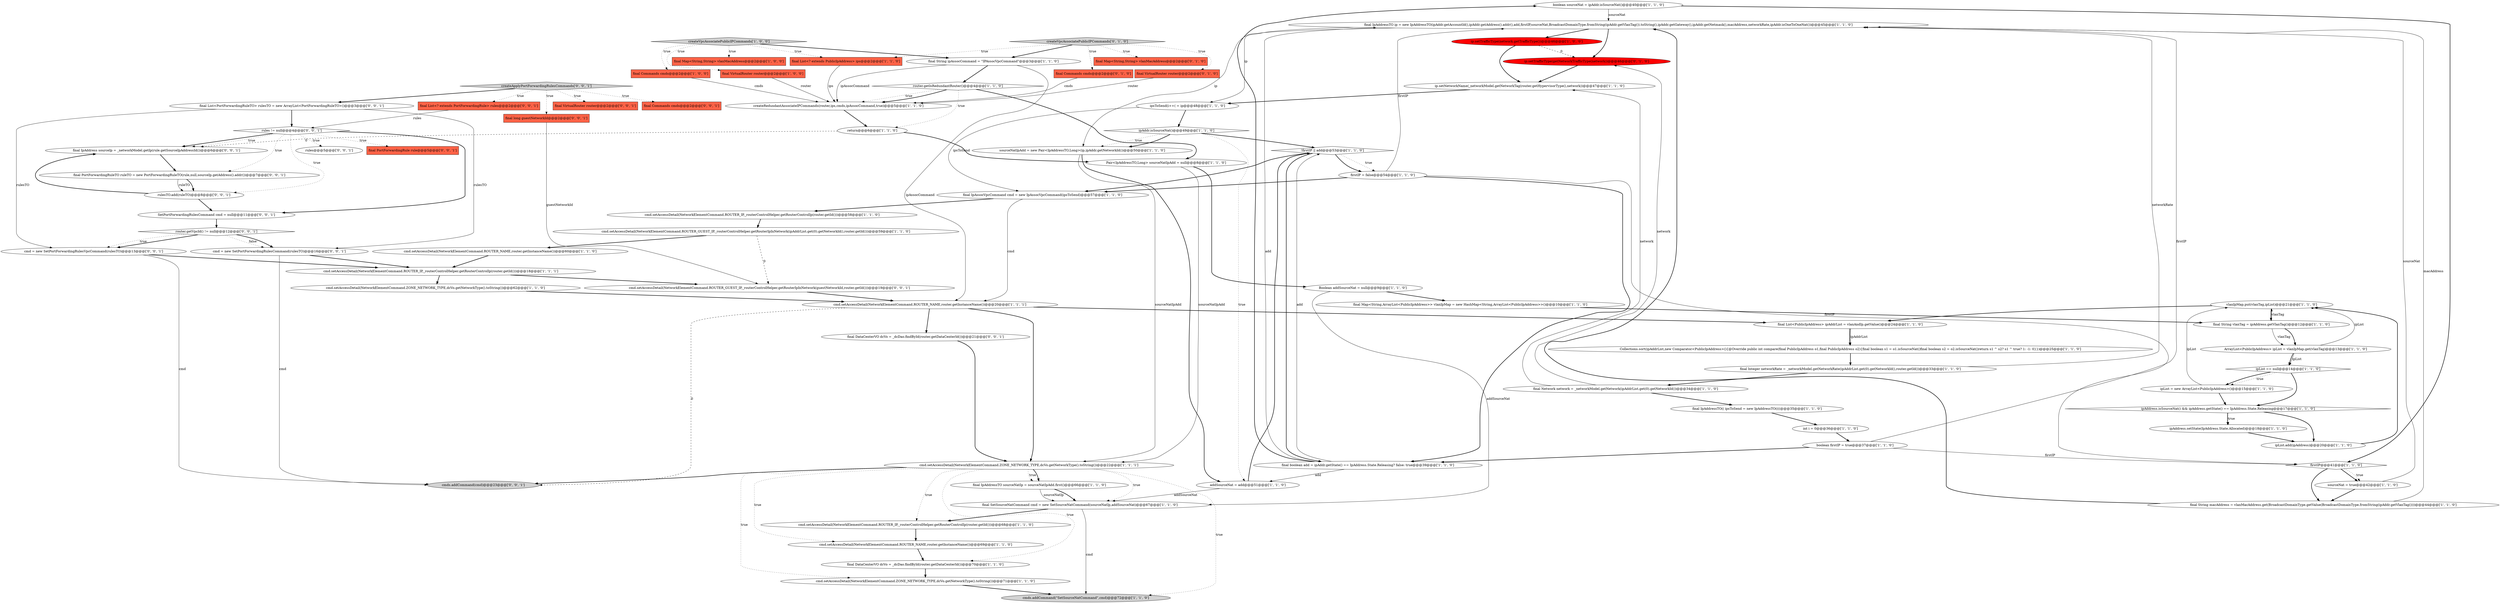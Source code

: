 digraph {
48 [style = filled, label = "boolean sourceNat = ipAddr.isSourceNat()@@@40@@@['1', '1', '0']", fillcolor = white, shape = ellipse image = "AAA0AAABBB1BBB"];
28 [style = filled, label = "final Network network = _networkModel.getNetwork(ipAddrList.get(0).getNetworkId())@@@34@@@['1', '1', '0']", fillcolor = white, shape = ellipse image = "AAA0AAABBB1BBB"];
61 [style = filled, label = "rules@@@5@@@['0', '0', '1']", fillcolor = white, shape = ellipse image = "AAA0AAABBB3BBB"];
67 [style = filled, label = "final PortForwardingRuleTO ruleTO = new PortForwardingRuleTO(rule,null,sourceIp.getAddress().addr())@@@7@@@['0', '0', '1']", fillcolor = white, shape = ellipse image = "AAA0AAABBB3BBB"];
11 [style = filled, label = "final String vlanTag = ipAddress.getVlanTag()@@@12@@@['1', '1', '0']", fillcolor = white, shape = ellipse image = "AAA0AAABBB1BBB"];
13 [style = filled, label = "cmd.setAccessDetail(NetworkElementCommand.ROUTER_GUEST_IP,_routerControlHelper.getRouterIpInNetwork(ipAddrList.get(0).getNetworkId(),router.getId()))@@@59@@@['1', '1', '0']", fillcolor = white, shape = ellipse image = "AAA0AAABBB1BBB"];
22 [style = filled, label = "cmd.setAccessDetail(NetworkElementCommand.ROUTER_IP,_routerControlHelper.getRouterControlIp(router.getId()))@@@58@@@['1', '1', '0']", fillcolor = white, shape = ellipse image = "AAA0AAABBB1BBB"];
39 [style = filled, label = "final String macAddress = vlanMacAddress.get(BroadcastDomainType.getValue(BroadcastDomainType.fromString(ipAddr.getVlanTag())))@@@44@@@['1', '1', '0']", fillcolor = white, shape = ellipse image = "AAA0AAABBB1BBB"];
49 [style = filled, label = "ipList == null@@@14@@@['1', '1', '0']", fillcolor = white, shape = diamond image = "AAA0AAABBB1BBB"];
69 [style = filled, label = "rules != null@@@4@@@['0', '0', '1']", fillcolor = white, shape = diamond image = "AAA0AAABBB3BBB"];
71 [style = filled, label = "final long guestNetworkId@@@2@@@['0', '0', '1']", fillcolor = tomato, shape = box image = "AAA0AAABBB3BBB"];
73 [style = filled, label = "final List<PortForwardingRuleTO> rulesTO = new ArrayList<PortForwardingRuleTO>()@@@3@@@['0', '0', '1']", fillcolor = white, shape = ellipse image = "AAA0AAABBB3BBB"];
68 [style = filled, label = "final IpAddress sourceIp = _networkModel.getIp(rule.getSourceIpAddressId())@@@6@@@['0', '0', '1']", fillcolor = white, shape = ellipse image = "AAA0AAABBB3BBB"];
63 [style = filled, label = "final VirtualRouter router@@@2@@@['0', '0', '1']", fillcolor = tomato, shape = box image = "AAA0AAABBB3BBB"];
55 [style = filled, label = "Collections.sort(ipAddrList,new Comparator<PublicIpAddress>(){@Override public int compare(final PublicIpAddress o1,final PublicIpAddress o2){final boolean s1 = o1.isSourceNat()final boolean s2 = o2.isSourceNat()return s1 ^ s2? s1 ^ true? 1: -1: 0}})@@@25@@@['1', '1', '0']", fillcolor = white, shape = ellipse image = "AAA0AAABBB1BBB"];
74 [style = filled, label = "final Commands cmds@@@2@@@['0', '0', '1']", fillcolor = tomato, shape = box image = "AAA0AAABBB3BBB"];
4 [style = filled, label = "ip.setTrafficType(network.getTrafficType())@@@46@@@['1', '0', '0']", fillcolor = red, shape = ellipse image = "AAA1AAABBB1BBB"];
25 [style = filled, label = "cmds.addCommand(\"SetSourceNatCommand\",cmd)@@@72@@@['1', '1', '0']", fillcolor = lightgray, shape = ellipse image = "AAA0AAABBB1BBB"];
0 [style = filled, label = "cmd.setAccessDetail(NetworkElementCommand.ZONE_NETWORK_TYPE,dcVo.getNetworkType().toString())@@@22@@@['1', '1', '1']", fillcolor = white, shape = ellipse image = "AAA0AAABBB1BBB"];
37 [style = filled, label = "!firstIP || add@@@53@@@['1', '1', '0']", fillcolor = white, shape = diamond image = "AAA0AAABBB1BBB"];
54 [style = filled, label = "router.getIsRedundantRouter()@@@4@@@['1', '1', '0']", fillcolor = white, shape = diamond image = "AAA0AAABBB1BBB"];
34 [style = filled, label = "ipsToSend(i++( = ip@@@48@@@['1', '1', '0']", fillcolor = white, shape = ellipse image = "AAA0AAABBB1BBB"];
10 [style = filled, label = "final Map<String,String> vlanMacAddress@@@2@@@['1', '0', '0']", fillcolor = tomato, shape = box image = "AAA0AAABBB1BBB"];
57 [style = filled, label = "final Map<String,String> vlanMacAddress@@@2@@@['0', '1', '0']", fillcolor = tomato, shape = box image = "AAA0AAABBB2BBB"];
23 [style = filled, label = "Boolean addSourceNat = null@@@9@@@['1', '1', '0']", fillcolor = white, shape = ellipse image = "AAA0AAABBB1BBB"];
5 [style = filled, label = "final VirtualRouter router@@@2@@@['1', '0', '0']", fillcolor = tomato, shape = box image = "AAA0AAABBB1BBB"];
32 [style = filled, label = "ipAddress.setState(IpAddress.State.Allocated)@@@18@@@['1', '1', '0']", fillcolor = white, shape = ellipse image = "AAA0AAABBB1BBB"];
42 [style = filled, label = "ipAddress.isSourceNat() && ipAddress.getState() == IpAddress.State.Releasing@@@17@@@['1', '1', '0']", fillcolor = white, shape = diamond image = "AAA0AAABBB1BBB"];
17 [style = filled, label = "boolean firstIP = true@@@37@@@['1', '1', '0']", fillcolor = white, shape = ellipse image = "AAA0AAABBB1BBB"];
75 [style = filled, label = "SetPortForwardingRulesCommand cmd = null@@@11@@@['0', '0', '1']", fillcolor = white, shape = ellipse image = "AAA0AAABBB3BBB"];
9 [style = filled, label = "final List<PublicIpAddress> ipAddrList = vlanAndIp.getValue()@@@24@@@['1', '1', '0']", fillcolor = white, shape = ellipse image = "AAA0AAABBB1BBB"];
36 [style = filled, label = "final DataCenterVO dcVo = _dcDao.findById(router.getDataCenterId())@@@70@@@['1', '1', '0']", fillcolor = white, shape = ellipse image = "AAA0AAABBB1BBB"];
2 [style = filled, label = "ipList = new ArrayList<PublicIpAddress>()@@@15@@@['1', '1', '0']", fillcolor = white, shape = ellipse image = "AAA0AAABBB1BBB"];
41 [style = filled, label = "createRedundantAssociateIPCommands(router,ips,cmds,ipAssocCommand,true)@@@5@@@['1', '1', '0']", fillcolor = white, shape = ellipse image = "AAA0AAABBB1BBB"];
7 [style = filled, label = "cmd.setAccessDetail(NetworkElementCommand.ZONE_NETWORK_TYPE,dcVo.getNetworkType().toString())@@@71@@@['1', '1', '0']", fillcolor = white, shape = ellipse image = "AAA0AAABBB1BBB"];
19 [style = filled, label = "ipAddr.isSourceNat()@@@49@@@['1', '1', '0']", fillcolor = white, shape = diamond image = "AAA0AAABBB1BBB"];
58 [style = filled, label = "ip.setTrafficType(getNetworkTrafficType(network))@@@46@@@['0', '1', '0']", fillcolor = red, shape = ellipse image = "AAA1AAABBB2BBB"];
33 [style = filled, label = "addSourceNat = add@@@51@@@['1', '1', '0']", fillcolor = white, shape = ellipse image = "AAA0AAABBB1BBB"];
8 [style = filled, label = "Pair<IpAddressTO,Long> sourceNatIpAdd = null@@@8@@@['1', '1', '0']", fillcolor = white, shape = ellipse image = "AAA0AAABBB1BBB"];
21 [style = filled, label = "ArrayList<PublicIpAddress> ipList = vlanIpMap.get(vlanTag)@@@13@@@['1', '1', '0']", fillcolor = white, shape = ellipse image = "AAA0AAABBB1BBB"];
44 [style = filled, label = "cmd.setAccessDetail(NetworkElementCommand.ROUTER_IP,_routerControlHelper.getRouterControlIp(router.getId()))@@@68@@@['1', '1', '0']", fillcolor = white, shape = ellipse image = "AAA0AAABBB1BBB"];
64 [style = filled, label = "cmd = new SetPortForwardingRulesCommand(rulesTO)@@@16@@@['0', '0', '1']", fillcolor = white, shape = ellipse image = "AAA0AAABBB3BBB"];
14 [style = filled, label = "sourceNatIpAdd = new Pair<IpAddressTO,Long>(ip,ipAddr.getNetworkId())@@@50@@@['1', '1', '0']", fillcolor = white, shape = ellipse image = "AAA0AAABBB1BBB"];
53 [style = filled, label = "final String ipAssocCommand = \"IPAssocVpcCommand\"@@@3@@@['1', '1', '0']", fillcolor = white, shape = ellipse image = "AAA0AAABBB1BBB"];
35 [style = filled, label = "int i = 0@@@36@@@['1', '1', '0']", fillcolor = white, shape = ellipse image = "AAA0AAABBB1BBB"];
47 [style = filled, label = "return@@@6@@@['1', '1', '0']", fillcolor = white, shape = ellipse image = "AAA0AAABBB1BBB"];
51 [style = filled, label = "final IpAddressTO ip = new IpAddressTO(ipAddr.getAccountId(),ipAddr.getAddress().addr(),add,firstIP,sourceNat,BroadcastDomainType.fromString(ipAddr.getVlanTag()).toString(),ipAddr.getGateway(),ipAddr.getNetmask(),macAddress,networkRate,ipAddr.isOneToOneNat())@@@45@@@['1', '1', '0']", fillcolor = white, shape = ellipse image = "AAA0AAABBB1BBB"];
16 [style = filled, label = "final boolean add = ipAddr.getState() == IpAddress.State.Releasing? false: true@@@39@@@['1', '1', '0']", fillcolor = white, shape = ellipse image = "AAA0AAABBB1BBB"];
70 [style = filled, label = "final DataCenterVO dcVo = _dcDao.findById(router.getDataCenterId())@@@21@@@['0', '0', '1']", fillcolor = white, shape = ellipse image = "AAA0AAABBB3BBB"];
76 [style = filled, label = "cmd = new SetPortForwardingRulesVpcCommand(rulesTO)@@@13@@@['0', '0', '1']", fillcolor = white, shape = ellipse image = "AAA0AAABBB3BBB"];
40 [style = filled, label = "cmd.setAccessDetail(NetworkElementCommand.ROUTER_IP,_routerControlHelper.getRouterControlIp(router.getId()))@@@18@@@['1', '1', '1']", fillcolor = white, shape = ellipse image = "AAA0AAABBB1BBB"];
50 [style = filled, label = "final IpAssocVpcCommand cmd = new IpAssocVpcCommand(ipsToSend)@@@57@@@['1', '1', '0']", fillcolor = white, shape = ellipse image = "AAA0AAABBB1BBB"];
1 [style = filled, label = "cmd.setAccessDetail(NetworkElementCommand.ROUTER_NAME,router.getInstanceName())@@@69@@@['1', '1', '0']", fillcolor = white, shape = ellipse image = "AAA0AAABBB1BBB"];
46 [style = filled, label = "cmd.setAccessDetail(NetworkElementCommand.ROUTER_NAME,router.getInstanceName())@@@60@@@['1', '1', '0']", fillcolor = white, shape = ellipse image = "AAA0AAABBB1BBB"];
62 [style = filled, label = "router.getVpcId() != null@@@12@@@['0', '0', '1']", fillcolor = white, shape = diamond image = "AAA0AAABBB3BBB"];
43 [style = filled, label = "final IpAddressTO sourceNatIp = sourceNatIpAdd.first()@@@66@@@['1', '1', '0']", fillcolor = white, shape = ellipse image = "AAA0AAABBB1BBB"];
78 [style = filled, label = "createApplyPortForwardingRulesCommands['0', '0', '1']", fillcolor = lightgray, shape = diamond image = "AAA0AAABBB3BBB"];
29 [style = filled, label = "final Map<String,ArrayList<PublicIpAddress>> vlanIpMap = new HashMap<String,ArrayList<PublicIpAddress>>()@@@10@@@['1', '1', '0']", fillcolor = white, shape = ellipse image = "AAA0AAABBB1BBB"];
60 [style = filled, label = "final Commands cmds@@@2@@@['0', '1', '0']", fillcolor = tomato, shape = box image = "AAA0AAABBB2BBB"];
18 [style = filled, label = "firstIP = false@@@54@@@['1', '1', '0']", fillcolor = white, shape = ellipse image = "AAA0AAABBB1BBB"];
12 [style = filled, label = "final List<? extends PublicIpAddress> ips@@@2@@@['1', '1', '0']", fillcolor = tomato, shape = box image = "AAA0AAABBB1BBB"];
15 [style = filled, label = "ipList.add(ipAddress)@@@20@@@['1', '1', '0']", fillcolor = white, shape = ellipse image = "AAA0AAABBB1BBB"];
72 [style = filled, label = "cmd.setAccessDetail(NetworkElementCommand.ROUTER_GUEST_IP,_routerControlHelper.getRouterIpInNetwork(guestNetworkId,router.getId()))@@@19@@@['0', '0', '1']", fillcolor = white, shape = ellipse image = "AAA0AAABBB3BBB"];
26 [style = filled, label = "cmd.setAccessDetail(NetworkElementCommand.ROUTER_NAME,router.getInstanceName())@@@20@@@['1', '1', '1']", fillcolor = white, shape = ellipse image = "AAA0AAABBB1BBB"];
31 [style = filled, label = "final IpAddressTO(( ipsToSend = new IpAddressTO((((@@@35@@@['1', '1', '0']", fillcolor = white, shape = ellipse image = "AAA0AAABBB1BBB"];
66 [style = filled, label = "final List<? extends PortForwardingRule> rules@@@2@@@['0', '0', '1']", fillcolor = tomato, shape = box image = "AAA0AAABBB3BBB"];
52 [style = filled, label = "sourceNat = true@@@42@@@['1', '1', '0']", fillcolor = white, shape = ellipse image = "AAA0AAABBB1BBB"];
6 [style = filled, label = "vlanIpMap.put(vlanTag,ipList)@@@21@@@['1', '1', '0']", fillcolor = white, shape = ellipse image = "AAA0AAABBB1BBB"];
30 [style = filled, label = "final Integer networkRate = _networkModel.getNetworkRate(ipAddrList.get(0).getNetworkId(),router.getId())@@@33@@@['1', '1', '0']", fillcolor = white, shape = ellipse image = "AAA0AAABBB1BBB"];
59 [style = filled, label = "createVpcAssociatePublicIPCommands['0', '1', '0']", fillcolor = lightgray, shape = diamond image = "AAA0AAABBB2BBB"];
24 [style = filled, label = "cmd.setAccessDetail(NetworkElementCommand.ZONE_NETWORK_TYPE,dcVo.getNetworkType().toString())@@@62@@@['1', '1', '0']", fillcolor = white, shape = ellipse image = "AAA0AAABBB1BBB"];
38 [style = filled, label = "ip.setNetworkName(_networkModel.getNetworkTag(router.getHypervisorType(),network))@@@47@@@['1', '1', '0']", fillcolor = white, shape = ellipse image = "AAA0AAABBB1BBB"];
79 [style = filled, label = "final PortForwardingRule rule@@@5@@@['0', '0', '1']", fillcolor = tomato, shape = box image = "AAA0AAABBB3BBB"];
3 [style = filled, label = "final Commands cmds@@@2@@@['1', '0', '0']", fillcolor = tomato, shape = box image = "AAA0AAABBB1BBB"];
56 [style = filled, label = "final VirtualRouter router@@@2@@@['0', '1', '0']", fillcolor = tomato, shape = box image = "AAA0AAABBB2BBB"];
77 [style = filled, label = "rulesTO.add(ruleTO)@@@8@@@['0', '0', '1']", fillcolor = white, shape = ellipse image = "AAA0AAABBB3BBB"];
65 [style = filled, label = "cmds.addCommand(cmd)@@@23@@@['0', '0', '1']", fillcolor = lightgray, shape = ellipse image = "AAA0AAABBB3BBB"];
27 [style = filled, label = "createVpcAssociatePublicIPCommands['1', '0', '0']", fillcolor = lightgray, shape = diamond image = "AAA0AAABBB1BBB"];
45 [style = filled, label = "final SetSourceNatCommand cmd = new SetSourceNatCommand(sourceNatIp,addSourceNat)@@@67@@@['1', '1', '0']", fillcolor = white, shape = ellipse image = "AAA0AAABBB1BBB"];
20 [style = filled, label = "firstIP@@@41@@@['1', '1', '0']", fillcolor = white, shape = diamond image = "AAA0AAABBB1BBB"];
34->50 [style = solid, label="ipsToSend"];
50->22 [style = bold, label=""];
78->63 [style = dotted, label="true"];
18->20 [style = solid, label="firstIP"];
18->51 [style = solid, label="firstIP"];
26->65 [style = dashed, label="0"];
62->76 [style = bold, label=""];
26->9 [style = bold, label=""];
53->54 [style = bold, label=""];
69->68 [style = bold, label=""];
54->41 [style = dotted, label="true"];
0->25 [style = dotted, label="true"];
49->2 [style = dotted, label="true"];
21->6 [style = solid, label="ipList"];
11->21 [style = solid, label="vlanTag"];
23->29 [style = bold, label=""];
50->26 [style = solid, label="cmd"];
30->28 [style = bold, label=""];
31->35 [style = bold, label=""];
39->51 [style = bold, label=""];
51->14 [style = solid, label="ip"];
11->6 [style = solid, label="vlanTag"];
6->11 [style = bold, label=""];
13->46 [style = bold, label=""];
40->24 [style = bold, label=""];
44->1 [style = bold, label=""];
12->41 [style = solid, label="ips"];
69->61 [style = dotted, label="true"];
4->58 [style = dashed, label="0"];
76->65 [style = solid, label="cmd"];
40->72 [style = bold, label=""];
22->13 [style = bold, label=""];
17->16 [style = bold, label=""];
42->15 [style = bold, label=""];
30->51 [style = solid, label="networkRate"];
64->40 [style = bold, label=""];
42->32 [style = dotted, label="true"];
0->7 [style = dotted, label="true"];
59->60 [style = dotted, label="true"];
78->74 [style = dotted, label="true"];
78->71 [style = dotted, label="true"];
71->72 [style = solid, label="guestNetworkId"];
0->45 [style = dotted, label="true"];
4->38 [style = bold, label=""];
0->44 [style = dotted, label="true"];
33->45 [style = solid, label="addSourceNat"];
64->65 [style = solid, label="cmd"];
8->23 [style = bold, label=""];
34->19 [style = bold, label=""];
0->43 [style = dotted, label="true"];
27->53 [style = bold, label=""];
77->75 [style = bold, label=""];
48->51 [style = solid, label="sourceNat"];
16->37 [style = solid, label="add"];
19->33 [style = dotted, label="true"];
9->55 [style = solid, label="ipAddrList"];
37->18 [style = dotted, label="true"];
75->62 [style = bold, label=""];
73->76 [style = solid, label="rulesTO"];
54->41 [style = bold, label=""];
73->69 [style = bold, label=""];
20->52 [style = bold, label=""];
51->58 [style = bold, label=""];
26->70 [style = bold, label=""];
43->45 [style = bold, label=""];
19->37 [style = bold, label=""];
18->50 [style = bold, label=""];
66->69 [style = solid, label="rules"];
73->64 [style = solid, label="rulesTO"];
26->0 [style = bold, label=""];
23->45 [style = solid, label="addSourceNat"];
35->17 [style = bold, label=""];
70->0 [style = bold, label=""];
20->39 [style = bold, label=""];
42->32 [style = bold, label=""];
39->51 [style = solid, label="macAddress"];
46->40 [style = bold, label=""];
51->34 [style = solid, label="ip"];
78->73 [style = bold, label=""];
13->72 [style = dashed, label="0"];
37->16 [style = bold, label=""];
29->11 [style = bold, label=""];
72->26 [style = bold, label=""];
28->38 [style = solid, label="network"];
53->41 [style = solid, label="ipAssocCommand"];
76->40 [style = bold, label=""];
67->77 [style = bold, label=""];
51->4 [style = bold, label=""];
17->20 [style = solid, label="firstIP"];
62->76 [style = dotted, label="true"];
43->45 [style = solid, label="sourceNatIp"];
28->31 [style = bold, label=""];
11->21 [style = bold, label=""];
0->43 [style = bold, label=""];
20->52 [style = dotted, label="true"];
69->68 [style = dotted, label="true"];
69->75 [style = bold, label=""];
62->64 [style = dotted, label="false"];
45->44 [style = bold, label=""];
77->68 [style = bold, label=""];
16->51 [style = solid, label="add"];
59->53 [style = bold, label=""];
54->8 [style = bold, label=""];
2->6 [style = solid, label="ipList"];
24->26 [style = bold, label=""];
58->38 [style = bold, label=""];
55->30 [style = bold, label=""];
19->14 [style = bold, label=""];
16->33 [style = solid, label="add"];
14->0 [style = solid, label="sourceNatIpAdd"];
16->48 [style = bold, label=""];
21->49 [style = solid, label="ipList"];
38->34 [style = bold, label=""];
49->2 [style = bold, label=""];
21->49 [style = bold, label=""];
8->0 [style = solid, label="sourceNatIpAdd"];
41->47 [style = bold, label=""];
33->37 [style = bold, label=""];
5->41 [style = solid, label="router"];
17->51 [style = solid, label="firstIP"];
47->68 [style = dashed, label="0"];
0->1 [style = dotted, label="true"];
18->16 [style = bold, label=""];
49->42 [style = bold, label=""];
19->14 [style = dotted, label="true"];
27->5 [style = dotted, label="true"];
52->39 [style = bold, label=""];
28->58 [style = solid, label="network"];
47->8 [style = bold, label=""];
52->51 [style = solid, label="sourceNat"];
68->67 [style = bold, label=""];
69->67 [style = dotted, label="true"];
27->10 [style = dotted, label="true"];
60->41 [style = solid, label="cmds"];
15->6 [style = bold, label=""];
69->79 [style = dotted, label="true"];
62->64 [style = bold, label=""];
67->77 [style = solid, label="ruleTO"];
3->41 [style = solid, label="cmds"];
27->12 [style = dotted, label="true"];
1->36 [style = bold, label=""];
59->12 [style = dotted, label="true"];
56->41 [style = solid, label="router"];
14->33 [style = bold, label=""];
45->25 [style = solid, label="cmd"];
0->36 [style = dotted, label="true"];
27->3 [style = dotted, label="true"];
9->55 [style = bold, label=""];
53->26 [style = solid, label="ipAssocCommand"];
54->47 [style = dotted, label="true"];
59->56 [style = dotted, label="true"];
36->7 [style = bold, label=""];
48->20 [style = bold, label=""];
69->77 [style = dotted, label="true"];
32->15 [style = bold, label=""];
37->18 [style = bold, label=""];
59->57 [style = dotted, label="true"];
7->25 [style = bold, label=""];
6->9 [style = bold, label=""];
2->42 [style = bold, label=""];
0->65 [style = bold, label=""];
78->66 [style = dotted, label="true"];
37->50 [style = bold, label=""];
}
